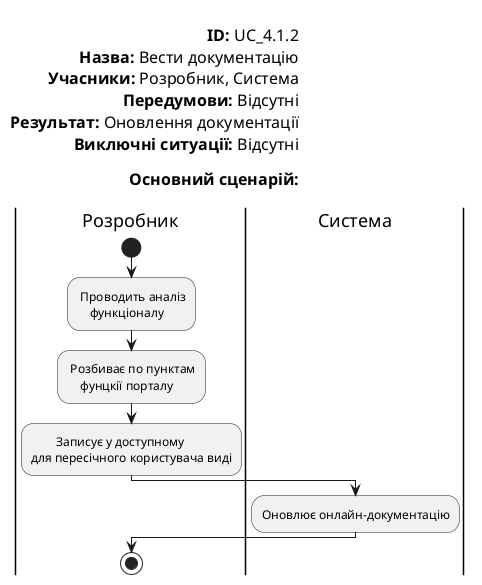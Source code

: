 @startuml
left header
        
        <font color=000 size=16><b>ID:</b> UC_4.1.2
        <font color=000 size=16><b>Назва:</b> Вести документацію
        <font color=000 size=16><b>Учасники:</b> Розробник, Система
        <font color=000 size=16><b>Передумови:</b> Відсутні
        <font color=000 size=16><b>Результат:</b> Оновлення документації
        <font color=000 size=16><b>Виключні ситуації:</b> Відсутні
        
        <font color=000 size=16><b>Основний сценарій:</b>
        
    end header

    |Розробник|
        start
        : Проводить аналіз
            функціоналу;

        : Розбиває по пунктам
            фунцкії порталу;

        :        Записує у доступному
    для пересічного користувача виді;
    |Система|
        :Оновлює онлайн-документацію;
    |Розробник|
        stop;
@enduml

